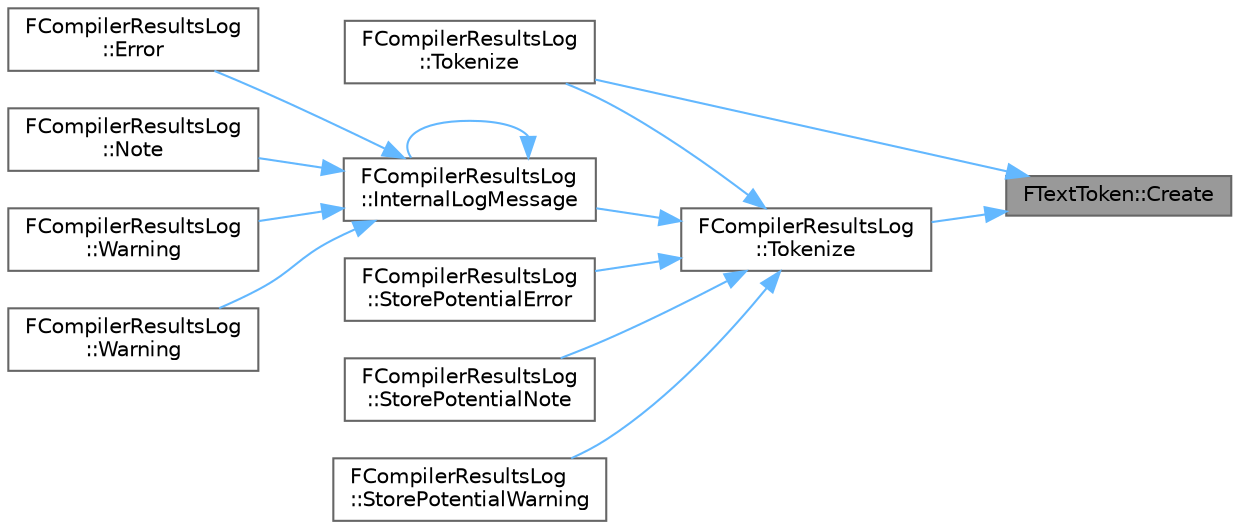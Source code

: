 digraph "FTextToken::Create"
{
 // INTERACTIVE_SVG=YES
 // LATEX_PDF_SIZE
  bgcolor="transparent";
  edge [fontname=Helvetica,fontsize=10,labelfontname=Helvetica,labelfontsize=10];
  node [fontname=Helvetica,fontsize=10,shape=box,height=0.2,width=0.4];
  rankdir="RL";
  Node1 [id="Node000001",label="FTextToken::Create",height=0.2,width=0.4,color="gray40", fillcolor="grey60", style="filled", fontcolor="black",tooltip="Factory method, tokens can only be constructed as shared refs."];
  Node1 -> Node2 [id="edge1_Node000001_Node000002",dir="back",color="steelblue1",style="solid",tooltip=" "];
  Node2 [id="Node000002",label="FCompilerResultsLog\l::Tokenize",height=0.2,width=0.4,color="grey40", fillcolor="white", style="filled",URL="$d4/d9d/classFCompilerResultsLog.html#a6067b632661ca87866886e21ac8491b0",tooltip=" "];
  Node1 -> Node3 [id="edge2_Node000001_Node000003",dir="back",color="steelblue1",style="solid",tooltip=" "];
  Node3 [id="Node000003",label="FCompilerResultsLog\l::Tokenize",height=0.2,width=0.4,color="grey40", fillcolor="white", style="filled",URL="$d4/d9d/classFCompilerResultsLog.html#a70248aeee9d245b6eb82e12a49878179",tooltip=" "];
  Node3 -> Node4 [id="edge3_Node000003_Node000004",dir="back",color="steelblue1",style="solid",tooltip=" "];
  Node4 [id="Node000004",label="FCompilerResultsLog\l::InternalLogMessage",height=0.2,width=0.4,color="grey40", fillcolor="white", style="filled",URL="$d4/d9d/classFCompilerResultsLog.html#a6fae7a57840c6a2053beb43bbffec1fb",tooltip=" "];
  Node4 -> Node5 [id="edge4_Node000004_Node000005",dir="back",color="steelblue1",style="solid",tooltip=" "];
  Node5 [id="Node000005",label="FCompilerResultsLog\l::Error",height=0.2,width=0.4,color="grey40", fillcolor="white", style="filled",URL="$d4/d9d/classFCompilerResultsLog.html#af84eee1acf4822b4412dcae6a117a53b",tooltip="Write an error in to the compiler log."];
  Node4 -> Node4 [id="edge5_Node000004_Node000004",dir="back",color="steelblue1",style="solid",tooltip=" "];
  Node4 -> Node6 [id="edge6_Node000004_Node000006",dir="back",color="steelblue1",style="solid",tooltip=" "];
  Node6 [id="Node000006",label="FCompilerResultsLog\l::Note",height=0.2,width=0.4,color="grey40", fillcolor="white", style="filled",URL="$d4/d9d/classFCompilerResultsLog.html#a78cfa1008aa9bdeab4f6074eef828ba4",tooltip="Write a note in to the compiler log."];
  Node4 -> Node7 [id="edge7_Node000004_Node000007",dir="back",color="steelblue1",style="solid",tooltip=" "];
  Node7 [id="Node000007",label="FCompilerResultsLog\l::Warning",height=0.2,width=0.4,color="grey40", fillcolor="white", style="filled",URL="$d4/d9d/classFCompilerResultsLog.html#aa9a67dd0e4b90e8fb49f984d923282b7",tooltip="Write a warning in to the compiler log."];
  Node4 -> Node8 [id="edge8_Node000004_Node000008",dir="back",color="steelblue1",style="solid",tooltip=" "];
  Node8 [id="Node000008",label="FCompilerResultsLog\l::Warning",height=0.2,width=0.4,color="grey40", fillcolor="white", style="filled",URL="$d4/d9d/classFCompilerResultsLog.html#ae75a24018d24780f030eb06066a04933",tooltip="Write a warning in to the compiler log."];
  Node3 -> Node9 [id="edge9_Node000003_Node000009",dir="back",color="steelblue1",style="solid",tooltip=" "];
  Node9 [id="Node000009",label="FCompilerResultsLog\l::StorePotentialError",height=0.2,width=0.4,color="grey40", fillcolor="white", style="filled",URL="$d4/d9d/classFCompilerResultsLog.html#a58a8ce969e7377334c4321b5134e6d9f",tooltip="Store a potential error for a given node in the compiler log."];
  Node3 -> Node10 [id="edge10_Node000003_Node000010",dir="back",color="steelblue1",style="solid",tooltip=" "];
  Node10 [id="Node000010",label="FCompilerResultsLog\l::StorePotentialNote",height=0.2,width=0.4,color="grey40", fillcolor="white", style="filled",URL="$d4/d9d/classFCompilerResultsLog.html#a0eb30adb2f9044f6a5594aa197b8298c",tooltip="Store a potential note for a given node in the compiler log."];
  Node3 -> Node11 [id="edge11_Node000003_Node000011",dir="back",color="steelblue1",style="solid",tooltip=" "];
  Node11 [id="Node000011",label="FCompilerResultsLog\l::StorePotentialWarning",height=0.2,width=0.4,color="grey40", fillcolor="white", style="filled",URL="$d4/d9d/classFCompilerResultsLog.html#a0d9f91bec7b269e0e1578466d73b1767",tooltip="Store a potential warning for a given node in the compiler log."];
  Node3 -> Node2 [id="edge12_Node000003_Node000002",dir="back",color="steelblue1",style="solid",tooltip=" "];
}
